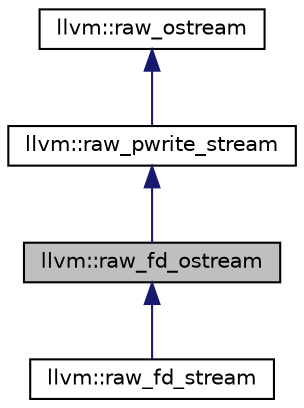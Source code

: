 digraph "llvm::raw_fd_ostream"
{
 // LATEX_PDF_SIZE
  bgcolor="transparent";
  edge [fontname="Helvetica",fontsize="10",labelfontname="Helvetica",labelfontsize="10"];
  node [fontname="Helvetica",fontsize="10",shape=record];
  Node1 [label="llvm::raw_fd_ostream",height=0.2,width=0.4,color="black", fillcolor="grey75", style="filled", fontcolor="black",tooltip="A raw_ostream that writes to a file descriptor."];
  Node2 -> Node1 [dir="back",color="midnightblue",fontsize="10",style="solid",fontname="Helvetica"];
  Node2 [label="llvm::raw_pwrite_stream",height=0.2,width=0.4,color="black",URL="$classllvm_1_1raw__pwrite__stream.html",tooltip="An abstract base class for streams implementations that also support a pwrite operation."];
  Node3 -> Node2 [dir="back",color="midnightblue",fontsize="10",style="solid",fontname="Helvetica"];
  Node3 [label="llvm::raw_ostream",height=0.2,width=0.4,color="black",URL="$classllvm_1_1raw__ostream.html",tooltip="This class implements an extremely fast bulk output stream that can only output to a stream."];
  Node1 -> Node4 [dir="back",color="midnightblue",fontsize="10",style="solid",fontname="Helvetica"];
  Node4 [label="llvm::raw_fd_stream",height=0.2,width=0.4,color="black",URL="$classllvm_1_1raw__fd__stream.html",tooltip="A raw_ostream of a file for reading/writing/seeking."];
}
